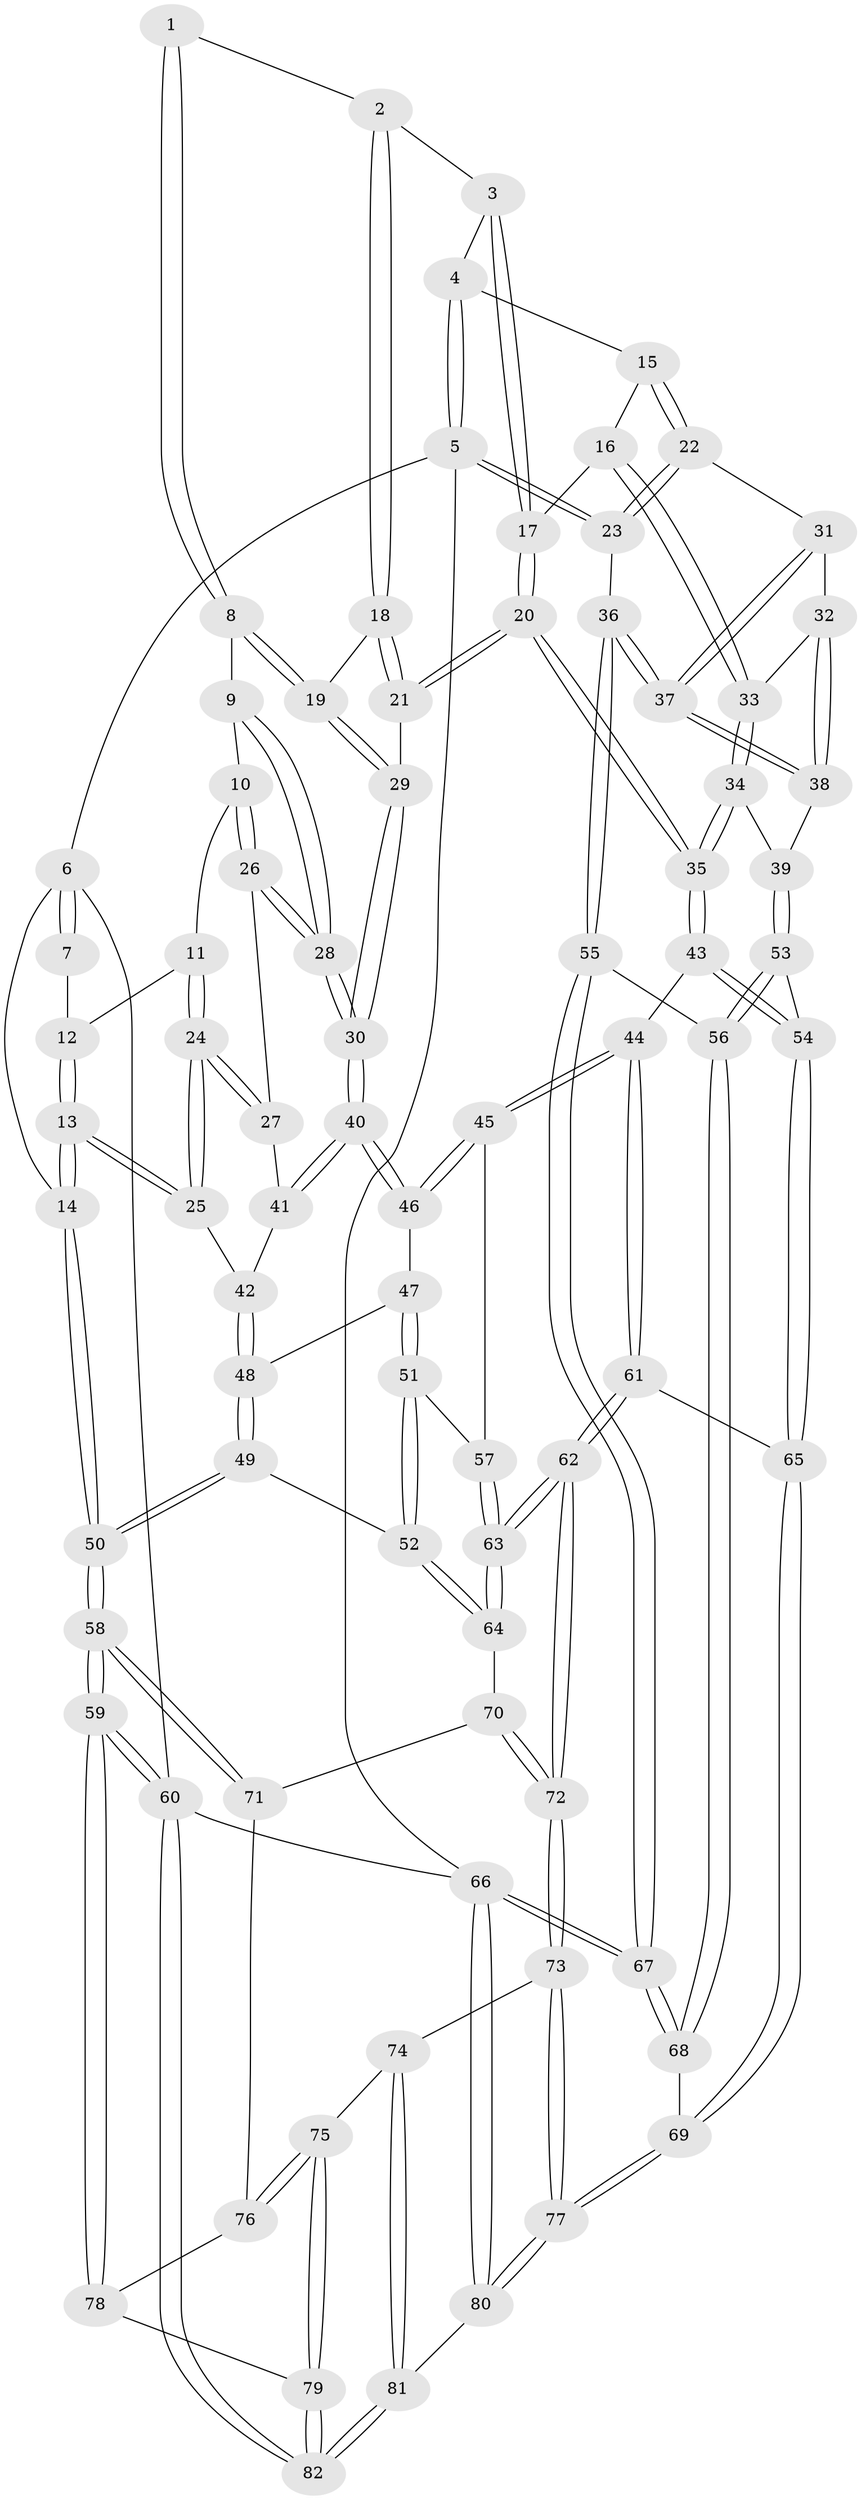 // coarse degree distribution, {2: 0.14, 4: 0.18, 3: 0.56, 5: 0.08, 6: 0.04}
// Generated by graph-tools (version 1.1) at 2025/54/03/04/25 22:54:43]
// undirected, 82 vertices, 202 edges
graph export_dot {
  node [color=gray90,style=filled];
  1 [pos="+0.34622515883311245+0"];
  2 [pos="+0.5942385531802227+0"];
  3 [pos="+0.6605378204006711+0"];
  4 [pos="+0.6837161858772125+0"];
  5 [pos="+1+0"];
  6 [pos="+0+0"];
  7 [pos="+0.02041532019436692+0"];
  8 [pos="+0.3121897156682793+0"];
  9 [pos="+0.21580638261183388+0.06540654672479738"];
  10 [pos="+0.1807729977475025+0.0848377668367682"];
  11 [pos="+0.13158940394897128+0.07759616597040767"];
  12 [pos="+0.11163637360281457+0.031823032627988766"];
  13 [pos="+0+0.20263961973781097"];
  14 [pos="+0+0.1994052404635547"];
  15 [pos="+0.880044138955956+0.04748025145234975"];
  16 [pos="+0.7731283743970309+0.09302224914238384"];
  17 [pos="+0.7350070491329388+0.06738058148417277"];
  18 [pos="+0.5355633628192347+0.13547990430656792"];
  19 [pos="+0.31823550635149395+0.017862802994680245"];
  20 [pos="+0.6174490173813605+0.2540260649612866"];
  21 [pos="+0.53899486231177+0.19304981476773603"];
  22 [pos="+0.9320431133528876+0.09212371781865192"];
  23 [pos="+1+0.10929812454070456"];
  24 [pos="+0.01149157728644209+0.2002661483814052"];
  25 [pos="+0+0.2210467691629332"];
  26 [pos="+0.18716177019570215+0.1871851611682451"];
  27 [pos="+0.09769114577816723+0.1985255644649738"];
  28 [pos="+0.24543506813968075+0.21874269165548055"];
  29 [pos="+0.3465375738707883+0.22598166649680743"];
  30 [pos="+0.31578031332559625+0.2640461947402518"];
  31 [pos="+0.8656646642849809+0.12915892808970664"];
  32 [pos="+0.8236421664569279+0.1456480960884919"];
  33 [pos="+0.8227127897407693+0.14557710083092856"];
  34 [pos="+0.7229797288059722+0.30599226914835614"];
  35 [pos="+0.6514166533080293+0.3199845060062606"];
  36 [pos="+1+0.32074693426984013"];
  37 [pos="+0.9684856205453738+0.31914351845186734"];
  38 [pos="+0.9477890292028023+0.3198486899837833"];
  39 [pos="+0.9025443707010933+0.3304828693343527"];
  40 [pos="+0.3049665157858104+0.31220528234959616"];
  41 [pos="+0.1943363578348415+0.29054471788408354"];
  42 [pos="+0.03623156056861001+0.2834129996604689"];
  43 [pos="+0.6326046547736839+0.37851192686067725"];
  44 [pos="+0.5720911627023038+0.4197891607709361"];
  45 [pos="+0.3275825728344011+0.3860953197357576"];
  46 [pos="+0.3050860666894256+0.3219990367311467"];
  47 [pos="+0.12390137944341487+0.3787652112736092"];
  48 [pos="+0.10098037845218914+0.37259159097106265"];
  49 [pos="+0.029601018073432232+0.49887743347163255"];
  50 [pos="+0+0.45106644439757865"];
  51 [pos="+0.1678505596588446+0.4862484282498028"];
  52 [pos="+0.11595043300133695+0.5603634333180744"];
  53 [pos="+0.8196059246702389+0.5121174017826274"];
  54 [pos="+0.7267062725871825+0.5022114541136125"];
  55 [pos="+1+0.3588133528516673"];
  56 [pos="+0.8799323672429146+0.5611354824152935"];
  57 [pos="+0.32012344324958153+0.4119471287021"];
  58 [pos="+0+0.7472087414834869"];
  59 [pos="+0+0.7604109948766701"];
  60 [pos="+0+1"];
  61 [pos="+0.5162609237471448+0.5796045520957471"];
  62 [pos="+0.3790931314043715+0.6656915939041781"];
  63 [pos="+0.35134482310980936+0.6235738189612682"];
  64 [pos="+0.11705337720670317+0.563780530865886"];
  65 [pos="+0.6877071746579404+0.671449793777573"];
  66 [pos="+1+1"];
  67 [pos="+1+0.77156511079897"];
  68 [pos="+0.8967531261148866+0.6886008780950301"];
  69 [pos="+0.7334124522518438+0.7843215045991667"];
  70 [pos="+0.09402178378506985+0.6415272119182922"];
  71 [pos="+0.08925103224453255+0.6508607430350538"];
  72 [pos="+0.3734806279857755+0.726996764066571"];
  73 [pos="+0.3737421514100037+0.7714697256405685"];
  74 [pos="+0.3130280802696203+0.8152160389297122"];
  75 [pos="+0.2750108804927495+0.8233816070299798"];
  76 [pos="+0.11367748169121739+0.7295440834934248"];
  77 [pos="+0.6705529424235734+0.9448116313325834"];
  78 [pos="+0.03620668004729868+0.8128973407663291"];
  79 [pos="+0.12949936995806172+0.9370931465047007"];
  80 [pos="+0.7254696552549109+1"];
  81 [pos="+0.32831581875310945+1"];
  82 [pos="+0+1"];
  1 -- 2;
  1 -- 8;
  1 -- 8;
  2 -- 3;
  2 -- 18;
  2 -- 18;
  3 -- 4;
  3 -- 17;
  3 -- 17;
  4 -- 5;
  4 -- 5;
  4 -- 15;
  5 -- 6;
  5 -- 23;
  5 -- 23;
  5 -- 66;
  6 -- 7;
  6 -- 7;
  6 -- 14;
  6 -- 60;
  7 -- 12;
  8 -- 9;
  8 -- 19;
  8 -- 19;
  9 -- 10;
  9 -- 28;
  9 -- 28;
  10 -- 11;
  10 -- 26;
  10 -- 26;
  11 -- 12;
  11 -- 24;
  11 -- 24;
  12 -- 13;
  12 -- 13;
  13 -- 14;
  13 -- 14;
  13 -- 25;
  13 -- 25;
  14 -- 50;
  14 -- 50;
  15 -- 16;
  15 -- 22;
  15 -- 22;
  16 -- 17;
  16 -- 33;
  16 -- 33;
  17 -- 20;
  17 -- 20;
  18 -- 19;
  18 -- 21;
  18 -- 21;
  19 -- 29;
  19 -- 29;
  20 -- 21;
  20 -- 21;
  20 -- 35;
  20 -- 35;
  21 -- 29;
  22 -- 23;
  22 -- 23;
  22 -- 31;
  23 -- 36;
  24 -- 25;
  24 -- 25;
  24 -- 27;
  24 -- 27;
  25 -- 42;
  26 -- 27;
  26 -- 28;
  26 -- 28;
  27 -- 41;
  28 -- 30;
  28 -- 30;
  29 -- 30;
  29 -- 30;
  30 -- 40;
  30 -- 40;
  31 -- 32;
  31 -- 37;
  31 -- 37;
  32 -- 33;
  32 -- 38;
  32 -- 38;
  33 -- 34;
  33 -- 34;
  34 -- 35;
  34 -- 35;
  34 -- 39;
  35 -- 43;
  35 -- 43;
  36 -- 37;
  36 -- 37;
  36 -- 55;
  36 -- 55;
  37 -- 38;
  37 -- 38;
  38 -- 39;
  39 -- 53;
  39 -- 53;
  40 -- 41;
  40 -- 41;
  40 -- 46;
  40 -- 46;
  41 -- 42;
  42 -- 48;
  42 -- 48;
  43 -- 44;
  43 -- 54;
  43 -- 54;
  44 -- 45;
  44 -- 45;
  44 -- 61;
  44 -- 61;
  45 -- 46;
  45 -- 46;
  45 -- 57;
  46 -- 47;
  47 -- 48;
  47 -- 51;
  47 -- 51;
  48 -- 49;
  48 -- 49;
  49 -- 50;
  49 -- 50;
  49 -- 52;
  50 -- 58;
  50 -- 58;
  51 -- 52;
  51 -- 52;
  51 -- 57;
  52 -- 64;
  52 -- 64;
  53 -- 54;
  53 -- 56;
  53 -- 56;
  54 -- 65;
  54 -- 65;
  55 -- 56;
  55 -- 67;
  55 -- 67;
  56 -- 68;
  56 -- 68;
  57 -- 63;
  57 -- 63;
  58 -- 59;
  58 -- 59;
  58 -- 71;
  58 -- 71;
  59 -- 60;
  59 -- 60;
  59 -- 78;
  59 -- 78;
  60 -- 82;
  60 -- 82;
  60 -- 66;
  61 -- 62;
  61 -- 62;
  61 -- 65;
  62 -- 63;
  62 -- 63;
  62 -- 72;
  62 -- 72;
  63 -- 64;
  63 -- 64;
  64 -- 70;
  65 -- 69;
  65 -- 69;
  66 -- 67;
  66 -- 67;
  66 -- 80;
  66 -- 80;
  67 -- 68;
  67 -- 68;
  68 -- 69;
  69 -- 77;
  69 -- 77;
  70 -- 71;
  70 -- 72;
  70 -- 72;
  71 -- 76;
  72 -- 73;
  72 -- 73;
  73 -- 74;
  73 -- 77;
  73 -- 77;
  74 -- 75;
  74 -- 81;
  74 -- 81;
  75 -- 76;
  75 -- 76;
  75 -- 79;
  75 -- 79;
  76 -- 78;
  77 -- 80;
  77 -- 80;
  78 -- 79;
  79 -- 82;
  79 -- 82;
  80 -- 81;
  81 -- 82;
  81 -- 82;
}
